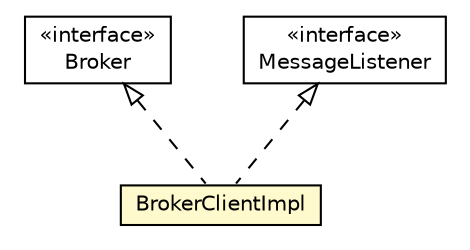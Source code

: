 #!/usr/local/bin/dot
#
# Class diagram 
# Generated by UMLGraph version R5_6-24-gf6e263 (http://www.umlgraph.org/)
#

digraph G {
	edge [fontname="Helvetica",fontsize=10,labelfontname="Helvetica",labelfontsize=10];
	node [fontname="Helvetica",fontsize=10,shape=plaintext];
	nodesep=0.25;
	ranksep=0.5;
	// org.universAAL.middleware.brokers.Broker
	c2354416 [label=<<table title="org.universAAL.middleware.brokers.Broker" border="0" cellborder="1" cellspacing="0" cellpadding="2" port="p" href="../../brokers/Broker.html">
		<tr><td><table border="0" cellspacing="0" cellpadding="1">
<tr><td align="center" balign="center"> &#171;interface&#187; </td></tr>
<tr><td align="center" balign="center"> Broker </td></tr>
		</table></td></tr>
		</table>>, URL="../../brokers/Broker.html", fontname="Helvetica", fontcolor="black", fontsize=10.0];
	// org.universAAL.middleware.modules.listener.MessageListener
	c2354456 [label=<<table title="org.universAAL.middleware.modules.listener.MessageListener" border="0" cellborder="1" cellspacing="0" cellpadding="2" port="p" href="../../modules/listener/MessageListener.html">
		<tr><td><table border="0" cellspacing="0" cellpadding="1">
<tr><td align="center" balign="center"> &#171;interface&#187; </td></tr>
<tr><td align="center" balign="center"> MessageListener </td></tr>
		</table></td></tr>
		</table>>, URL="../../modules/listener/MessageListener.html", fontname="Helvetica", fontcolor="black", fontsize=10.0];
	// org.universAAL.middleware.broker.client.BrokerClientImpl
	c2356555 [label=<<table title="org.universAAL.middleware.broker.client.BrokerClientImpl" border="0" cellborder="1" cellspacing="0" cellpadding="2" port="p" bgcolor="lemonChiffon" href="./BrokerClientImpl.html">
		<tr><td><table border="0" cellspacing="0" cellpadding="1">
<tr><td align="center" balign="center"> BrokerClientImpl </td></tr>
		</table></td></tr>
		</table>>, URL="./BrokerClientImpl.html", fontname="Helvetica", fontcolor="black", fontsize=10.0];
	//org.universAAL.middleware.broker.client.BrokerClientImpl implements org.universAAL.middleware.brokers.Broker
	c2354416:p -> c2356555:p [dir=back,arrowtail=empty,style=dashed];
	//org.universAAL.middleware.broker.client.BrokerClientImpl implements org.universAAL.middleware.modules.listener.MessageListener
	c2354456:p -> c2356555:p [dir=back,arrowtail=empty,style=dashed];
}

